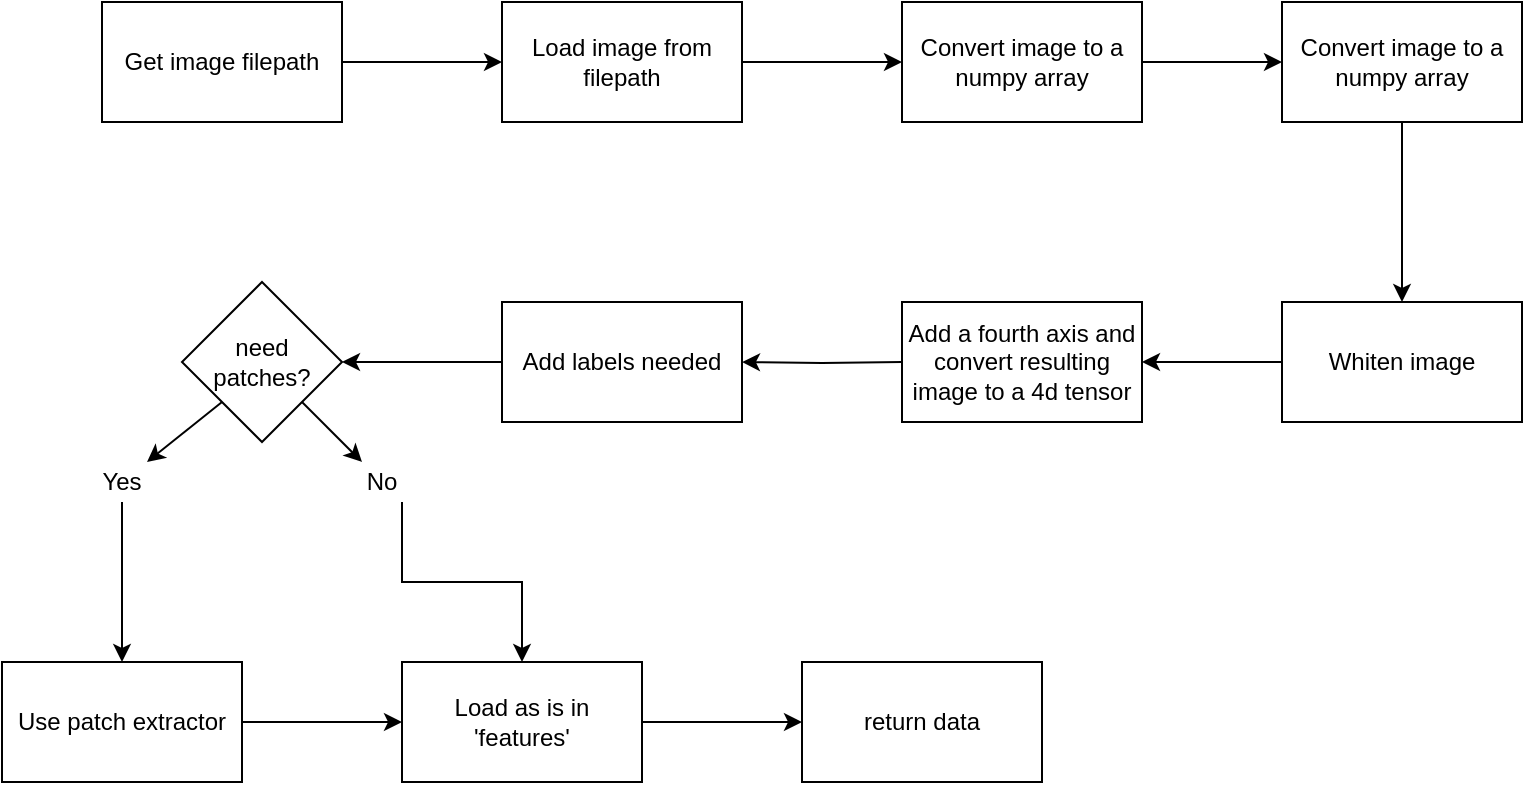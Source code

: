 <mxfile version="11.2.5" type="device" pages="1"><diagram id="yOZT-8rAFJy4QQMoUgC1" name="Page-1"><mxGraphModel dx="1422" dy="764" grid="1" gridSize="10" guides="1" tooltips="1" connect="1" arrows="1" fold="1" page="1" pageScale="1" pageWidth="850" pageHeight="1100" math="0" shadow="0"><root><mxCell id="0"/><mxCell id="1" parent="0"/><mxCell id="5e_eW08-UrBFwplMHNvq-3" value="" style="edgeStyle=orthogonalEdgeStyle;rounded=0;orthogonalLoop=1;jettySize=auto;html=1;" edge="1" parent="1" source="5e_eW08-UrBFwplMHNvq-1" target="5e_eW08-UrBFwplMHNvq-2"><mxGeometry relative="1" as="geometry"/></mxCell><mxCell id="5e_eW08-UrBFwplMHNvq-1" value="Get image filepath" style="rounded=0;whiteSpace=wrap;html=1;" vertex="1" parent="1"><mxGeometry x="90" y="40" width="120" height="60" as="geometry"/></mxCell><mxCell id="5e_eW08-UrBFwplMHNvq-5" value="" style="edgeStyle=orthogonalEdgeStyle;rounded=0;orthogonalLoop=1;jettySize=auto;html=1;" edge="1" parent="1" source="5e_eW08-UrBFwplMHNvq-2" target="5e_eW08-UrBFwplMHNvq-4"><mxGeometry relative="1" as="geometry"/></mxCell><mxCell id="5e_eW08-UrBFwplMHNvq-2" value="Load image from filepath" style="rounded=0;whiteSpace=wrap;html=1;" vertex="1" parent="1"><mxGeometry x="290" y="40" width="120" height="60" as="geometry"/></mxCell><mxCell id="5e_eW08-UrBFwplMHNvq-7" value="" style="edgeStyle=orthogonalEdgeStyle;rounded=0;orthogonalLoop=1;jettySize=auto;html=1;" edge="1" parent="1" source="5e_eW08-UrBFwplMHNvq-4" target="5e_eW08-UrBFwplMHNvq-6"><mxGeometry relative="1" as="geometry"/></mxCell><mxCell id="5e_eW08-UrBFwplMHNvq-4" value="Convert image to a numpy array" style="rounded=0;whiteSpace=wrap;html=1;" vertex="1" parent="1"><mxGeometry x="490" y="40" width="120" height="60" as="geometry"/></mxCell><mxCell id="5e_eW08-UrBFwplMHNvq-9" value="" style="edgeStyle=orthogonalEdgeStyle;rounded=0;orthogonalLoop=1;jettySize=auto;html=1;" edge="1" parent="1" source="5e_eW08-UrBFwplMHNvq-6" target="5e_eW08-UrBFwplMHNvq-8"><mxGeometry relative="1" as="geometry"/></mxCell><mxCell id="5e_eW08-UrBFwplMHNvq-6" value="Convert image to a numpy array" style="rounded=0;whiteSpace=wrap;html=1;" vertex="1" parent="1"><mxGeometry x="680" y="40" width="120" height="60" as="geometry"/></mxCell><mxCell id="5e_eW08-UrBFwplMHNvq-11" value="" style="edgeStyle=orthogonalEdgeStyle;rounded=0;orthogonalLoop=1;jettySize=auto;html=1;" edge="1" parent="1" source="5e_eW08-UrBFwplMHNvq-8" target="5e_eW08-UrBFwplMHNvq-10"><mxGeometry relative="1" as="geometry"/></mxCell><mxCell id="5e_eW08-UrBFwplMHNvq-8" value="Whiten image" style="rounded=0;whiteSpace=wrap;html=1;" vertex="1" parent="1"><mxGeometry x="680" y="190" width="120" height="60" as="geometry"/></mxCell><mxCell id="5e_eW08-UrBFwplMHNvq-13" value="" style="edgeStyle=orthogonalEdgeStyle;rounded=0;orthogonalLoop=1;jettySize=auto;html=1;" edge="1" parent="1" target="5e_eW08-UrBFwplMHNvq-12"><mxGeometry relative="1" as="geometry"><mxPoint x="490" y="220" as="sourcePoint"/></mxGeometry></mxCell><mxCell id="5e_eW08-UrBFwplMHNvq-10" value="Add a fourth axis and convert resulting image to a 4d tensor" style="rounded=0;whiteSpace=wrap;html=1;" vertex="1" parent="1"><mxGeometry x="490" y="190" width="120" height="60" as="geometry"/></mxCell><mxCell id="5e_eW08-UrBFwplMHNvq-15" value="" style="edgeStyle=orthogonalEdgeStyle;rounded=0;orthogonalLoop=1;jettySize=auto;html=1;" edge="1" parent="1" source="5e_eW08-UrBFwplMHNvq-12"><mxGeometry relative="1" as="geometry"><mxPoint x="210" y="220" as="targetPoint"/></mxGeometry></mxCell><mxCell id="5e_eW08-UrBFwplMHNvq-12" value="Add labels needed" style="rounded=0;whiteSpace=wrap;html=1;" vertex="1" parent="1"><mxGeometry x="290" y="190" width="120" height="60" as="geometry"/></mxCell><mxCell id="5e_eW08-UrBFwplMHNvq-16" value="need patches?" style="rhombus;whiteSpace=wrap;html=1;" vertex="1" parent="1"><mxGeometry x="130" y="180" width="80" height="80" as="geometry"/></mxCell><mxCell id="5e_eW08-UrBFwplMHNvq-17" value="" style="endArrow=classic;html=1;exitX=0;exitY=1;exitDx=0;exitDy=0;" edge="1" parent="1" target="5e_eW08-UrBFwplMHNvq-18"><mxGeometry width="50" height="50" relative="1" as="geometry"><mxPoint x="150" y="240" as="sourcePoint"/><mxPoint x="100" y="280" as="targetPoint"/></mxGeometry></mxCell><mxCell id="5e_eW08-UrBFwplMHNvq-18" value="Yes" style="text;html=1;strokeColor=none;fillColor=none;align=center;verticalAlign=middle;whiteSpace=wrap;rounded=0;" vertex="1" parent="1"><mxGeometry x="80" y="270" width="40" height="20" as="geometry"/></mxCell><mxCell id="5e_eW08-UrBFwplMHNvq-19" value="" style="endArrow=classic;html=1;exitX=1;exitY=1;exitDx=0;exitDy=0;" edge="1" parent="1"><mxGeometry width="50" height="50" relative="1" as="geometry"><mxPoint x="190" y="240" as="sourcePoint"/><mxPoint x="220" y="270" as="targetPoint"/></mxGeometry></mxCell><mxCell id="5e_eW08-UrBFwplMHNvq-27" style="edgeStyle=orthogonalEdgeStyle;rounded=0;orthogonalLoop=1;jettySize=auto;html=1;exitX=0.75;exitY=1;exitDx=0;exitDy=0;entryX=0.5;entryY=0;entryDx=0;entryDy=0;" edge="1" parent="1" source="5e_eW08-UrBFwplMHNvq-20" target="5e_eW08-UrBFwplMHNvq-23"><mxGeometry relative="1" as="geometry"/></mxCell><mxCell id="5e_eW08-UrBFwplMHNvq-20" value="No" style="text;html=1;strokeColor=none;fillColor=none;align=center;verticalAlign=middle;whiteSpace=wrap;rounded=0;" vertex="1" parent="1"><mxGeometry x="210" y="270" width="40" height="20" as="geometry"/></mxCell><mxCell id="5e_eW08-UrBFwplMHNvq-32" value="" style="edgeStyle=orthogonalEdgeStyle;rounded=0;orthogonalLoop=1;jettySize=auto;html=1;" edge="1" parent="1" source="5e_eW08-UrBFwplMHNvq-23" target="5e_eW08-UrBFwplMHNvq-31"><mxGeometry relative="1" as="geometry"/></mxCell><mxCell id="5e_eW08-UrBFwplMHNvq-23" value="Load as is in 'features'" style="rounded=0;whiteSpace=wrap;html=1;" vertex="1" parent="1"><mxGeometry x="240" y="370" width="120" height="60" as="geometry"/></mxCell><mxCell id="5e_eW08-UrBFwplMHNvq-31" value="return data" style="rounded=0;whiteSpace=wrap;html=1;" vertex="1" parent="1"><mxGeometry x="440" y="370" width="120" height="60" as="geometry"/></mxCell><mxCell id="5e_eW08-UrBFwplMHNvq-24" value="" style="edgeStyle=orthogonalEdgeStyle;rounded=0;orthogonalLoop=1;jettySize=auto;html=1;" edge="1" parent="1"><mxGeometry relative="1" as="geometry"><mxPoint x="100" y="290" as="sourcePoint"/><mxPoint x="100" y="370" as="targetPoint"/></mxGeometry></mxCell><mxCell id="5e_eW08-UrBFwplMHNvq-29" value="" style="edgeStyle=orthogonalEdgeStyle;rounded=0;orthogonalLoop=1;jettySize=auto;html=1;" edge="1" parent="1" source="5e_eW08-UrBFwplMHNvq-25"><mxGeometry relative="1" as="geometry"><mxPoint x="240" y="400" as="targetPoint"/></mxGeometry></mxCell><mxCell id="5e_eW08-UrBFwplMHNvq-25" value="Use patch extractor" style="rounded=0;whiteSpace=wrap;html=1;" vertex="1" parent="1"><mxGeometry x="40" y="370" width="120" height="60" as="geometry"/></mxCell></root></mxGraphModel></diagram></mxfile>